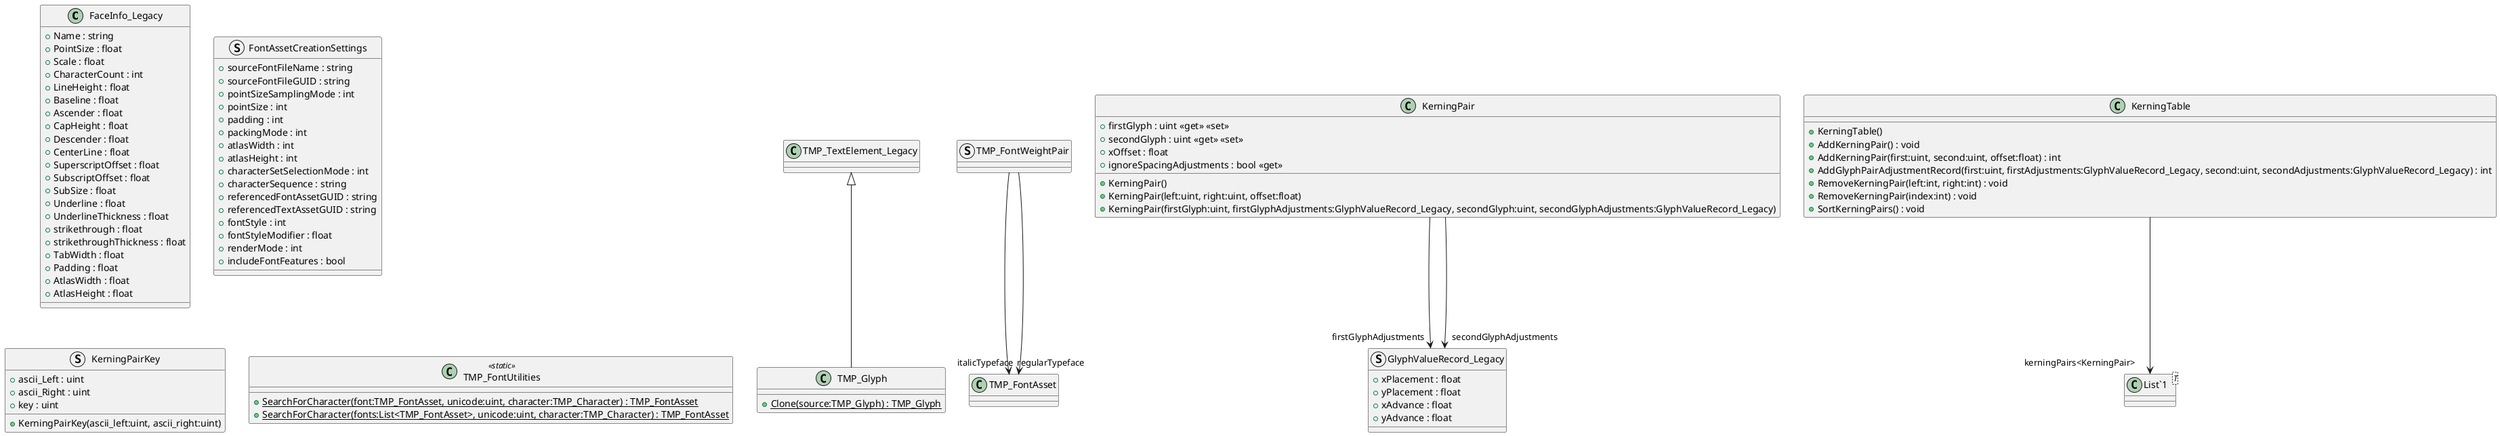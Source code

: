 @startuml
class FaceInfo_Legacy {
    + Name : string
    + PointSize : float
    + Scale : float
    + CharacterCount : int
    + LineHeight : float
    + Baseline : float
    + Ascender : float
    + CapHeight : float
    + Descender : float
    + CenterLine : float
    + SuperscriptOffset : float
    + SubscriptOffset : float
    + SubSize : float
    + Underline : float
    + UnderlineThickness : float
    + strikethrough : float
    + strikethroughThickness : float
    + TabWidth : float
    + Padding : float
    + AtlasWidth : float
    + AtlasHeight : float
}
class TMP_Glyph {
    + {static} Clone(source:TMP_Glyph) : TMP_Glyph
}
struct FontAssetCreationSettings {
    + sourceFontFileName : string
    + sourceFontFileGUID : string
    + pointSizeSamplingMode : int
    + pointSize : int
    + padding : int
    + packingMode : int
    + atlasWidth : int
    + atlasHeight : int
    + characterSetSelectionMode : int
    + characterSequence : string
    + referencedFontAssetGUID : string
    + referencedTextAssetGUID : string
    + fontStyle : int
    + fontStyleModifier : float
    + renderMode : int
    + includeFontFeatures : bool
}
struct TMP_FontWeightPair {
}
struct KerningPairKey {
    + ascii_Left : uint
    + ascii_Right : uint
    + key : uint
    + KerningPairKey(ascii_left:uint, ascii_right:uint)
}
struct GlyphValueRecord_Legacy {
    + xPlacement : float
    + yPlacement : float
    + xAdvance : float
    + yAdvance : float
}
class KerningPair {
    + firstGlyph : uint <<get>> <<set>>
    + secondGlyph : uint <<get>> <<set>>
    + xOffset : float
    + ignoreSpacingAdjustments : bool <<get>>
    + KerningPair()
    + KerningPair(left:uint, right:uint, offset:float)
    + KerningPair(firstGlyph:uint, firstGlyphAdjustments:GlyphValueRecord_Legacy, secondGlyph:uint, secondGlyphAdjustments:GlyphValueRecord_Legacy)
}
class KerningTable {
    + KerningTable()
    + AddKerningPair() : void
    + AddKerningPair(first:uint, second:uint, offset:float) : int
    + AddGlyphPairAdjustmentRecord(first:uint, firstAdjustments:GlyphValueRecord_Legacy, second:uint, secondAdjustments:GlyphValueRecord_Legacy) : int
    + RemoveKerningPair(left:int, right:int) : void
    + RemoveKerningPair(index:int) : void
    + SortKerningPairs() : void
}
class TMP_FontUtilities <<static>> {
    + {static} SearchForCharacter(font:TMP_FontAsset, unicode:uint, character:TMP_Character) : TMP_FontAsset
    + {static} SearchForCharacter(fonts:List<TMP_FontAsset>, unicode:uint, character:TMP_Character) : TMP_FontAsset
}
class "List`1"<T> {
}
TMP_TextElement_Legacy <|-- TMP_Glyph
TMP_FontWeightPair --> "regularTypeface" TMP_FontAsset
TMP_FontWeightPair --> "italicTypeface" TMP_FontAsset
KerningPair --> "firstGlyphAdjustments" GlyphValueRecord_Legacy
KerningPair --> "secondGlyphAdjustments" GlyphValueRecord_Legacy
KerningTable --> "kerningPairs<KerningPair>" "List`1"
@enduml
